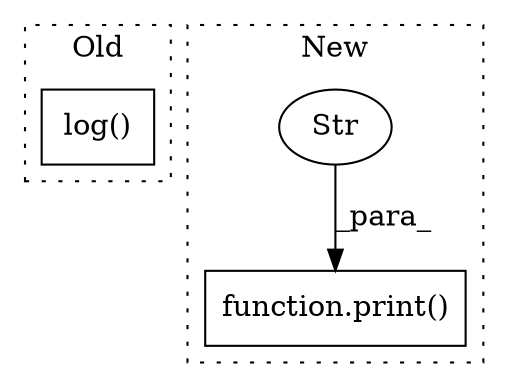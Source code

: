 digraph G {
subgraph cluster0 {
1 [label="log()" a="75" s="8803,8827" l="23,1" shape="box"];
label = "Old";
style="dotted";
}
subgraph cluster1 {
2 [label="function.print()" a="75" s="5406,5429" l="6,1" shape="box"];
3 [label="Str" a="66" s="5412" l="12" shape="ellipse"];
label = "New";
style="dotted";
}
3 -> 2 [label="_para_"];
}